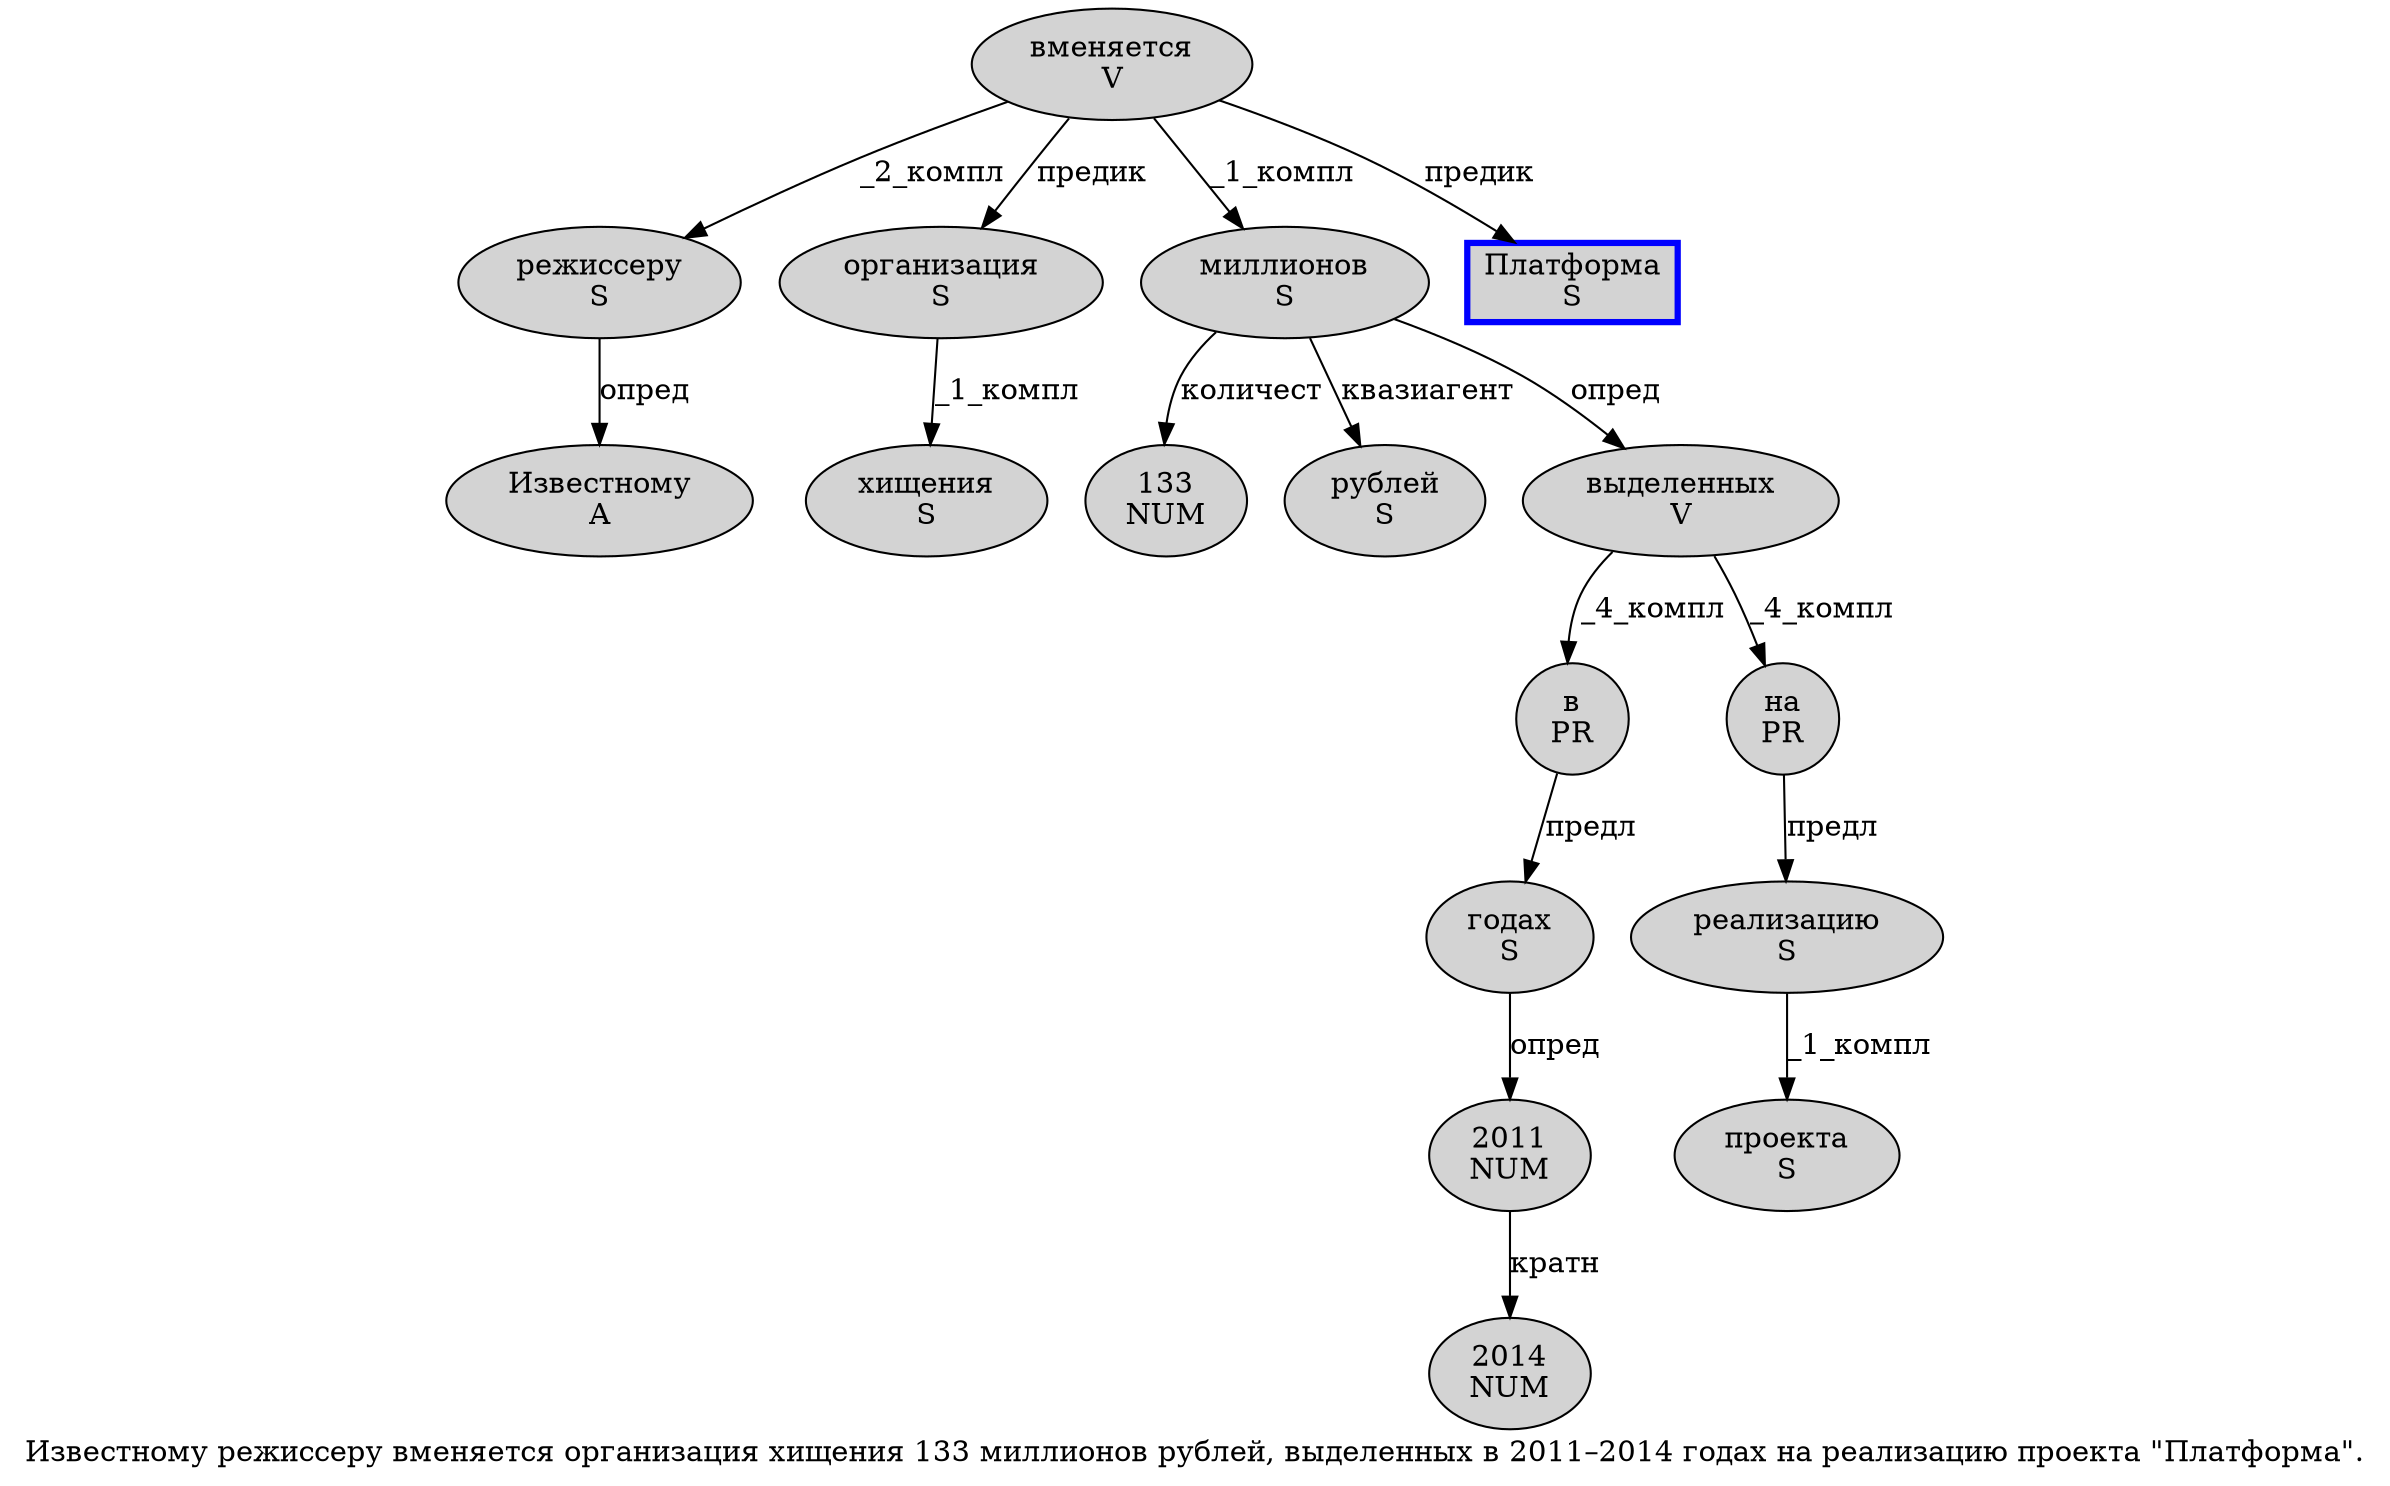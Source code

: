 digraph SENTENCE_544 {
	graph [label="Известному режиссеру вменяется организация хищения 133 миллионов рублей, выделенных в 2011–2014 годах на реализацию проекта \"Платформа\"."]
	node [style=filled]
		0 [label="Известному
A" color="" fillcolor=lightgray penwidth=1 shape=ellipse]
		1 [label="режиссеру
S" color="" fillcolor=lightgray penwidth=1 shape=ellipse]
		2 [label="вменяется
V" color="" fillcolor=lightgray penwidth=1 shape=ellipse]
		3 [label="организация
S" color="" fillcolor=lightgray penwidth=1 shape=ellipse]
		4 [label="хищения
S" color="" fillcolor=lightgray penwidth=1 shape=ellipse]
		5 [label="133
NUM" color="" fillcolor=lightgray penwidth=1 shape=ellipse]
		6 [label="миллионов
S" color="" fillcolor=lightgray penwidth=1 shape=ellipse]
		7 [label="рублей
S" color="" fillcolor=lightgray penwidth=1 shape=ellipse]
		9 [label="выделенных
V" color="" fillcolor=lightgray penwidth=1 shape=ellipse]
		10 [label="в
PR" color="" fillcolor=lightgray penwidth=1 shape=ellipse]
		11 [label="2011
NUM" color="" fillcolor=lightgray penwidth=1 shape=ellipse]
		13 [label="2014
NUM" color="" fillcolor=lightgray penwidth=1 shape=ellipse]
		14 [label="годах
S" color="" fillcolor=lightgray penwidth=1 shape=ellipse]
		15 [label="на
PR" color="" fillcolor=lightgray penwidth=1 shape=ellipse]
		16 [label="реализацию
S" color="" fillcolor=lightgray penwidth=1 shape=ellipse]
		17 [label="проекта
S" color="" fillcolor=lightgray penwidth=1 shape=ellipse]
		19 [label="Платформа
S" color=blue fillcolor=lightgray penwidth=3 shape=box]
			3 -> 4 [label="_1_компл"]
			10 -> 14 [label="предл"]
			14 -> 11 [label="опред"]
			1 -> 0 [label="опред"]
			15 -> 16 [label="предл"]
			6 -> 5 [label="количест"]
			6 -> 7 [label="квазиагент"]
			6 -> 9 [label="опред"]
			2 -> 1 [label="_2_компл"]
			2 -> 3 [label="предик"]
			2 -> 6 [label="_1_компл"]
			2 -> 19 [label="предик"]
			9 -> 10 [label="_4_компл"]
			9 -> 15 [label="_4_компл"]
			16 -> 17 [label="_1_компл"]
			11 -> 13 [label="кратн"]
}